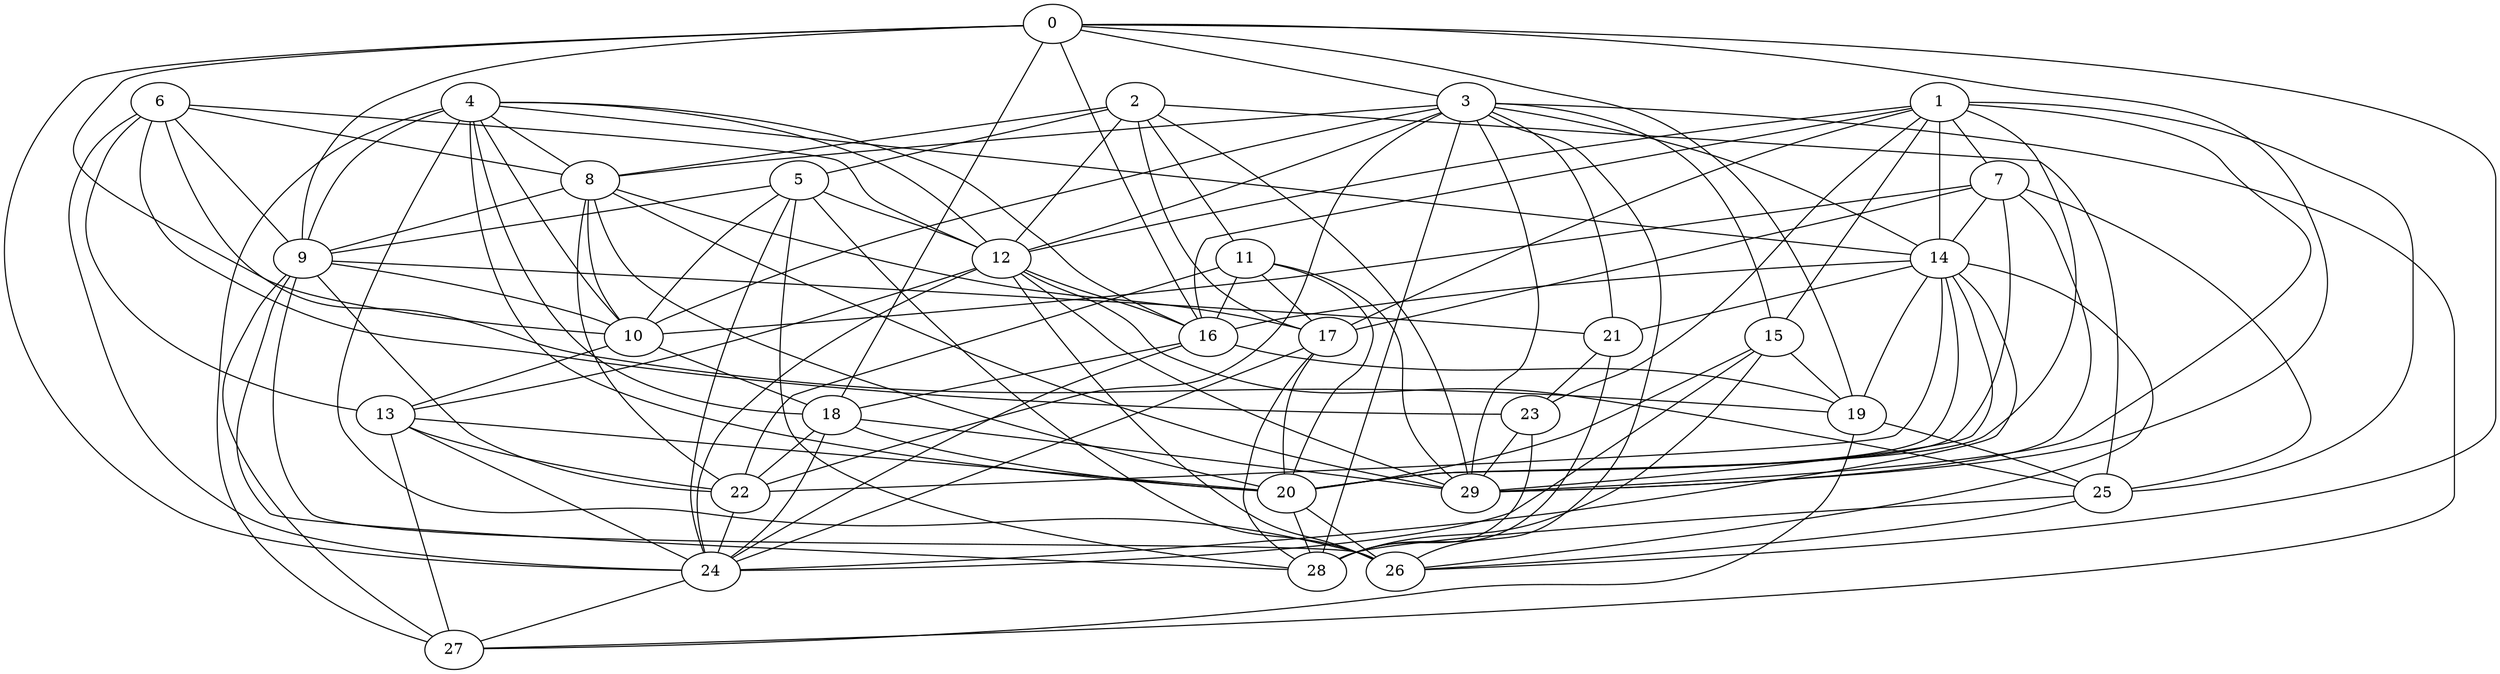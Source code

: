 graph X {
0 -- 3;
0 -- 9;
0 -- 10;
0 -- 16;
0 -- 18;
0 -- 19;
0 -- 24;
0 -- 26;
0 -- 29;
1 -- 7;
1 -- 12;
1 -- 14;
1 -- 15;
1 -- 16;
1 -- 17;
1 -- 20;
1 -- 23;
1 -- 25;
1 -- 29;
2 -- 5;
2 -- 8;
2 -- 11;
2 -- 12;
2 -- 17;
2 -- 25;
2 -- 29;
3 -- 8;
3 -- 10;
3 -- 12;
3 -- 14;
3 -- 15;
3 -- 21;
3 -- 22;
3 -- 26;
3 -- 27;
3 -- 28;
3 -- 29;
4 -- 8;
4 -- 9;
4 -- 10;
4 -- 12;
4 -- 14;
4 -- 16;
4 -- 18;
4 -- 20;
4 -- 26;
4 -- 27;
5 -- 9;
5 -- 10;
5 -- 12;
5 -- 24;
5 -- 26;
5 -- 28;
6 -- 8;
6 -- 9;
6 -- 12;
6 -- 13;
6 -- 19;
6 -- 23;
6 -- 24;
7 -- 10;
7 -- 14;
7 -- 17;
7 -- 20;
7 -- 25;
7 -- 29;
8 -- 9;
8 -- 10;
8 -- 17;
8 -- 20;
8 -- 22;
8 -- 29;
9 -- 10;
9 -- 21;
9 -- 22;
9 -- 26;
9 -- 27;
9 -- 28;
10 -- 13;
10 -- 18;
11 -- 16;
11 -- 17;
11 -- 20;
11 -- 22;
11 -- 29;
12 -- 13;
12 -- 16;
12 -- 24;
12 -- 25;
12 -- 26;
12 -- 29;
13 -- 20;
13 -- 22;
13 -- 24;
13 -- 27;
14 -- 16;
14 -- 19;
14 -- 20;
14 -- 21;
14 -- 22;
14 -- 24;
14 -- 26;
14 -- 29;
15 -- 19;
15 -- 20;
15 -- 24;
15 -- 28;
16 -- 18;
16 -- 19;
16 -- 24;
17 -- 20;
17 -- 24;
17 -- 28;
18 -- 20;
18 -- 22;
18 -- 24;
18 -- 29;
19 -- 25;
19 -- 27;
20 -- 26;
20 -- 28;
21 -- 23;
21 -- 28;
22 -- 24;
23 -- 28;
23 -- 29;
24 -- 27;
25 -- 26;
25 -- 28;
}
